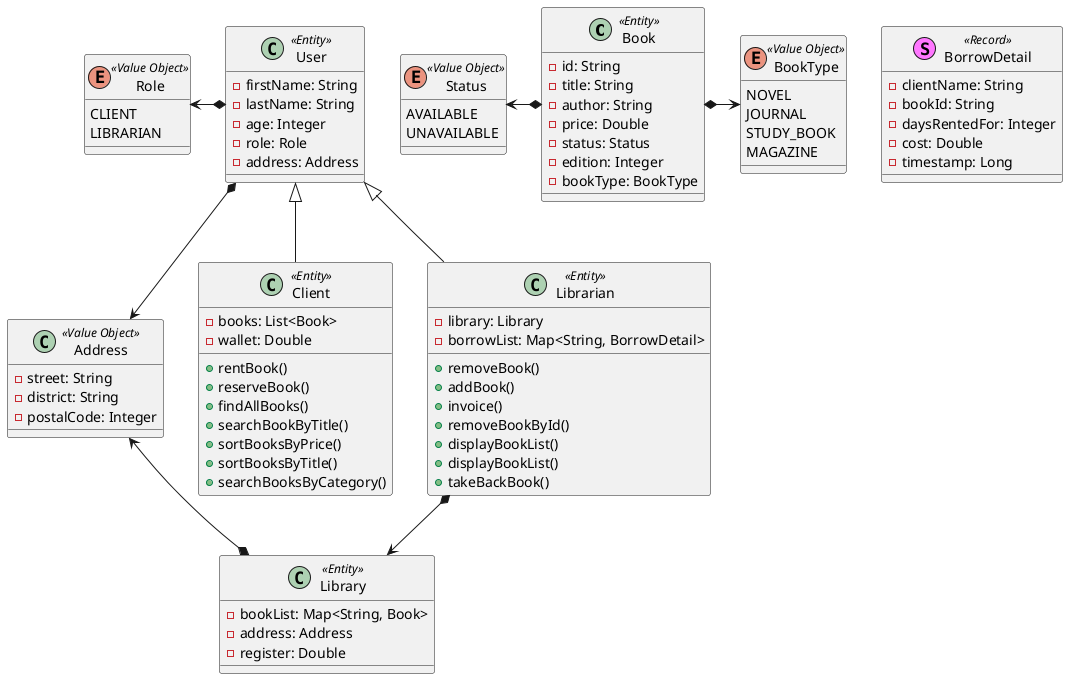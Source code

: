 @startuml
'https://plantuml.com/class-diagram

class Book <<Entity>> {
-id: String
-title: String
-author: String
-price: Double
-status: Status
-edition: Integer
-bookType: BookType
}

class User <<Entity>> {
-firstName: String
-lastName: String
-age: Integer
-role: Role
-address: Address
}

class Client <<Entity>> {
-books: List<Book>
-wallet: Double

+rentBook()
+reserveBook()
+findAllBooks()
+searchBookByTitle()
+sortBooksByPrice()
+sortBooksByTitle()
+searchBooksByCategory()
}

class Librarian <<Entity>> {
-library: Library
-borrowList: Map<String, BorrowDetail>

+removeBook()
+addBook()
+invoice()
+removeBookById()
+displayBookList()
+displayBookList()
+takeBackBook()
}

class Library <<Entity>> {
-bookList: Map<String, Book>
-address: Address
-register: Double
}

class Address <<Value Object>> {
-street: String
-district: String
-postalCode: Integer
}

enum Status <<Value Object>> {
AVAILABLE
UNAVAILABLE
}

enum Role <<Value Object>> {
CLIENT
LIBRARIAN
}

enum BookType <<Value Object>> {
NOVEL
JOURNAL
STUDY_BOOK
MAGAZINE
}

stereotype BorrowDetail <<Record>> {
-clientName: String
-bookId: String
-daysRentedFor: Integer
-cost: Double
-timestamp: Long
}

Book *--left> Status
User *--left> Role
User *--> Address
Librarian *--> Library
Library *--up> Address
Book *--right> BookType

Client --up|> User
Librarian --up|> User

@enduml